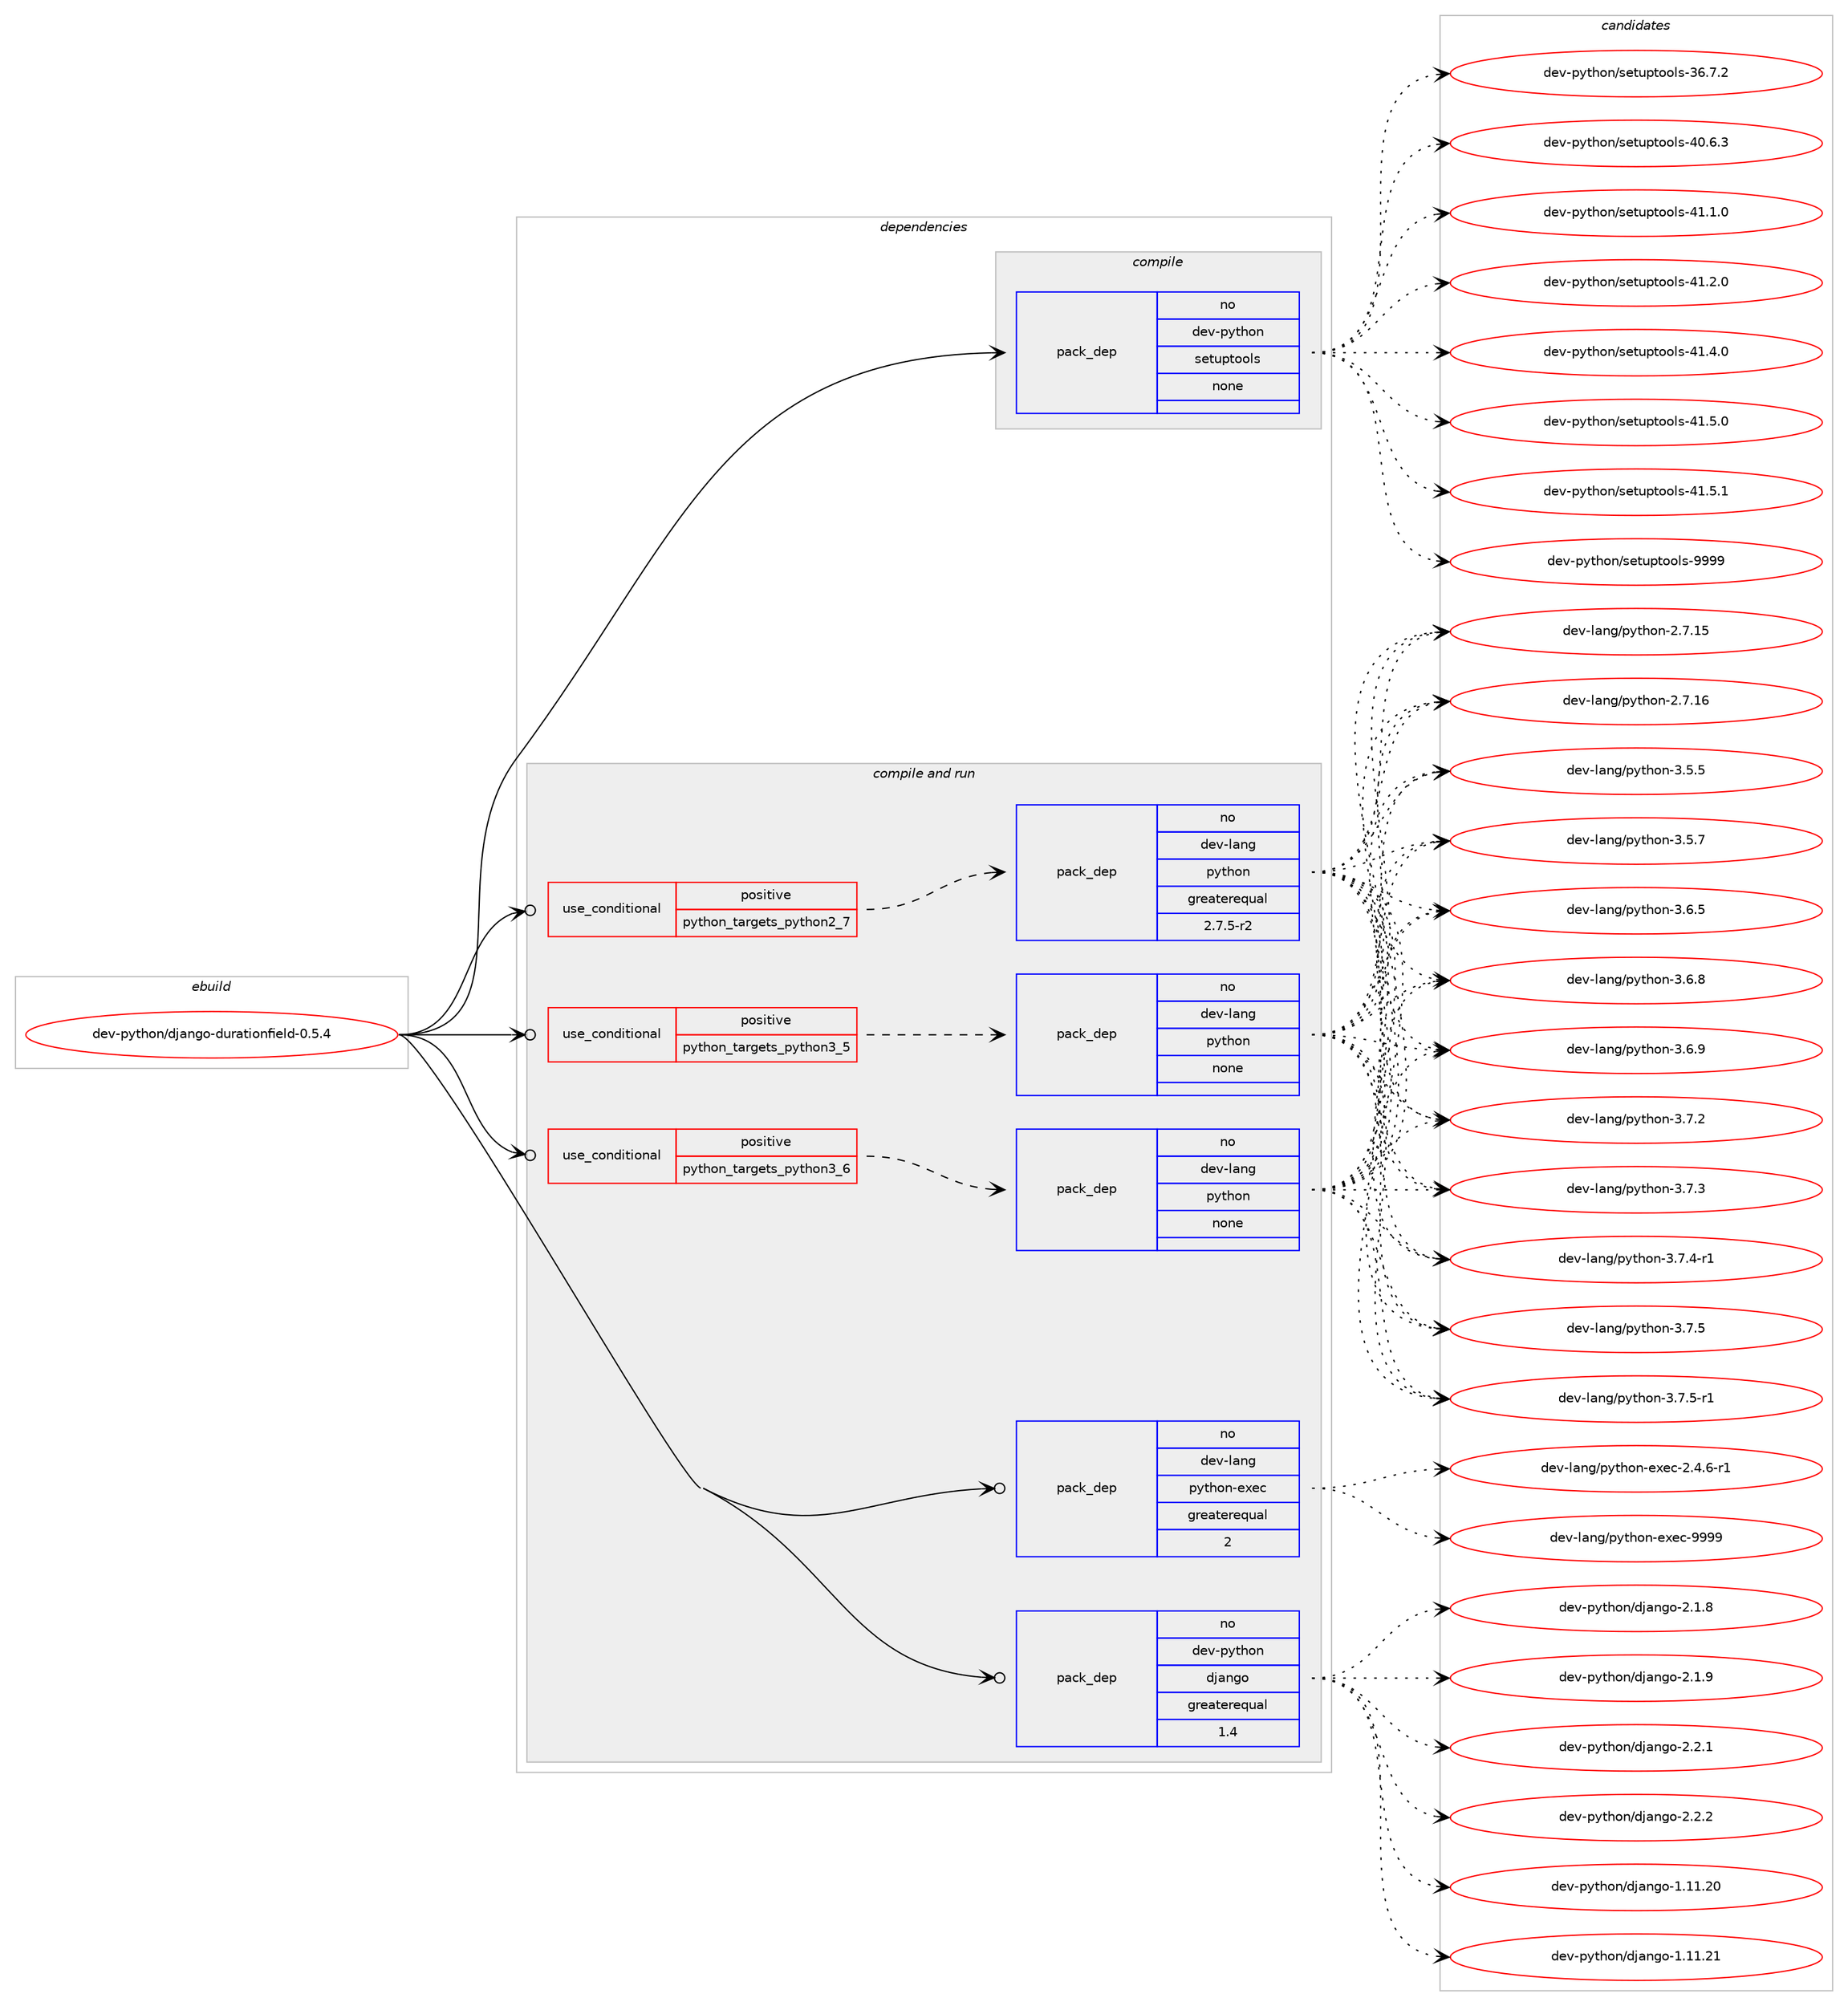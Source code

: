 digraph prolog {

# *************
# Graph options
# *************

newrank=true;
concentrate=true;
compound=true;
graph [rankdir=LR,fontname=Helvetica,fontsize=10,ranksep=1.5];#, ranksep=2.5, nodesep=0.2];
edge  [arrowhead=vee];
node  [fontname=Helvetica,fontsize=10];

# **********
# The ebuild
# **********

subgraph cluster_leftcol {
color=gray;
rank=same;
label=<<i>ebuild</i>>;
id [label="dev-python/django-durationfield-0.5.4", color=red, width=4, href="../dev-python/django-durationfield-0.5.4.svg"];
}

# ****************
# The dependencies
# ****************

subgraph cluster_midcol {
color=gray;
label=<<i>dependencies</i>>;
subgraph cluster_compile {
fillcolor="#eeeeee";
style=filled;
label=<<i>compile</i>>;
subgraph pack451559 {
dependency601885 [label=<<TABLE BORDER="0" CELLBORDER="1" CELLSPACING="0" CELLPADDING="4" WIDTH="220"><TR><TD ROWSPAN="6" CELLPADDING="30">pack_dep</TD></TR><TR><TD WIDTH="110">no</TD></TR><TR><TD>dev-python</TD></TR><TR><TD>setuptools</TD></TR><TR><TD>none</TD></TR><TR><TD></TD></TR></TABLE>>, shape=none, color=blue];
}
id:e -> dependency601885:w [weight=20,style="solid",arrowhead="vee"];
}
subgraph cluster_compileandrun {
fillcolor="#eeeeee";
style=filled;
label=<<i>compile and run</i>>;
subgraph cond138532 {
dependency601886 [label=<<TABLE BORDER="0" CELLBORDER="1" CELLSPACING="0" CELLPADDING="4"><TR><TD ROWSPAN="3" CELLPADDING="10">use_conditional</TD></TR><TR><TD>positive</TD></TR><TR><TD>python_targets_python2_7</TD></TR></TABLE>>, shape=none, color=red];
subgraph pack451560 {
dependency601887 [label=<<TABLE BORDER="0" CELLBORDER="1" CELLSPACING="0" CELLPADDING="4" WIDTH="220"><TR><TD ROWSPAN="6" CELLPADDING="30">pack_dep</TD></TR><TR><TD WIDTH="110">no</TD></TR><TR><TD>dev-lang</TD></TR><TR><TD>python</TD></TR><TR><TD>greaterequal</TD></TR><TR><TD>2.7.5-r2</TD></TR></TABLE>>, shape=none, color=blue];
}
dependency601886:e -> dependency601887:w [weight=20,style="dashed",arrowhead="vee"];
}
id:e -> dependency601886:w [weight=20,style="solid",arrowhead="odotvee"];
subgraph cond138533 {
dependency601888 [label=<<TABLE BORDER="0" CELLBORDER="1" CELLSPACING="0" CELLPADDING="4"><TR><TD ROWSPAN="3" CELLPADDING="10">use_conditional</TD></TR><TR><TD>positive</TD></TR><TR><TD>python_targets_python3_5</TD></TR></TABLE>>, shape=none, color=red];
subgraph pack451561 {
dependency601889 [label=<<TABLE BORDER="0" CELLBORDER="1" CELLSPACING="0" CELLPADDING="4" WIDTH="220"><TR><TD ROWSPAN="6" CELLPADDING="30">pack_dep</TD></TR><TR><TD WIDTH="110">no</TD></TR><TR><TD>dev-lang</TD></TR><TR><TD>python</TD></TR><TR><TD>none</TD></TR><TR><TD></TD></TR></TABLE>>, shape=none, color=blue];
}
dependency601888:e -> dependency601889:w [weight=20,style="dashed",arrowhead="vee"];
}
id:e -> dependency601888:w [weight=20,style="solid",arrowhead="odotvee"];
subgraph cond138534 {
dependency601890 [label=<<TABLE BORDER="0" CELLBORDER="1" CELLSPACING="0" CELLPADDING="4"><TR><TD ROWSPAN="3" CELLPADDING="10">use_conditional</TD></TR><TR><TD>positive</TD></TR><TR><TD>python_targets_python3_6</TD></TR></TABLE>>, shape=none, color=red];
subgraph pack451562 {
dependency601891 [label=<<TABLE BORDER="0" CELLBORDER="1" CELLSPACING="0" CELLPADDING="4" WIDTH="220"><TR><TD ROWSPAN="6" CELLPADDING="30">pack_dep</TD></TR><TR><TD WIDTH="110">no</TD></TR><TR><TD>dev-lang</TD></TR><TR><TD>python</TD></TR><TR><TD>none</TD></TR><TR><TD></TD></TR></TABLE>>, shape=none, color=blue];
}
dependency601890:e -> dependency601891:w [weight=20,style="dashed",arrowhead="vee"];
}
id:e -> dependency601890:w [weight=20,style="solid",arrowhead="odotvee"];
subgraph pack451563 {
dependency601892 [label=<<TABLE BORDER="0" CELLBORDER="1" CELLSPACING="0" CELLPADDING="4" WIDTH="220"><TR><TD ROWSPAN="6" CELLPADDING="30">pack_dep</TD></TR><TR><TD WIDTH="110">no</TD></TR><TR><TD>dev-lang</TD></TR><TR><TD>python-exec</TD></TR><TR><TD>greaterequal</TD></TR><TR><TD>2</TD></TR></TABLE>>, shape=none, color=blue];
}
id:e -> dependency601892:w [weight=20,style="solid",arrowhead="odotvee"];
subgraph pack451564 {
dependency601893 [label=<<TABLE BORDER="0" CELLBORDER="1" CELLSPACING="0" CELLPADDING="4" WIDTH="220"><TR><TD ROWSPAN="6" CELLPADDING="30">pack_dep</TD></TR><TR><TD WIDTH="110">no</TD></TR><TR><TD>dev-python</TD></TR><TR><TD>django</TD></TR><TR><TD>greaterequal</TD></TR><TR><TD>1.4</TD></TR></TABLE>>, shape=none, color=blue];
}
id:e -> dependency601893:w [weight=20,style="solid",arrowhead="odotvee"];
}
subgraph cluster_run {
fillcolor="#eeeeee";
style=filled;
label=<<i>run</i>>;
}
}

# **************
# The candidates
# **************

subgraph cluster_choices {
rank=same;
color=gray;
label=<<i>candidates</i>>;

subgraph choice451559 {
color=black;
nodesep=1;
choice100101118451121211161041111104711510111611711211611111110811545515446554650 [label="dev-python/setuptools-36.7.2", color=red, width=4,href="../dev-python/setuptools-36.7.2.svg"];
choice100101118451121211161041111104711510111611711211611111110811545524846544651 [label="dev-python/setuptools-40.6.3", color=red, width=4,href="../dev-python/setuptools-40.6.3.svg"];
choice100101118451121211161041111104711510111611711211611111110811545524946494648 [label="dev-python/setuptools-41.1.0", color=red, width=4,href="../dev-python/setuptools-41.1.0.svg"];
choice100101118451121211161041111104711510111611711211611111110811545524946504648 [label="dev-python/setuptools-41.2.0", color=red, width=4,href="../dev-python/setuptools-41.2.0.svg"];
choice100101118451121211161041111104711510111611711211611111110811545524946524648 [label="dev-python/setuptools-41.4.0", color=red, width=4,href="../dev-python/setuptools-41.4.0.svg"];
choice100101118451121211161041111104711510111611711211611111110811545524946534648 [label="dev-python/setuptools-41.5.0", color=red, width=4,href="../dev-python/setuptools-41.5.0.svg"];
choice100101118451121211161041111104711510111611711211611111110811545524946534649 [label="dev-python/setuptools-41.5.1", color=red, width=4,href="../dev-python/setuptools-41.5.1.svg"];
choice10010111845112121116104111110471151011161171121161111111081154557575757 [label="dev-python/setuptools-9999", color=red, width=4,href="../dev-python/setuptools-9999.svg"];
dependency601885:e -> choice100101118451121211161041111104711510111611711211611111110811545515446554650:w [style=dotted,weight="100"];
dependency601885:e -> choice100101118451121211161041111104711510111611711211611111110811545524846544651:w [style=dotted,weight="100"];
dependency601885:e -> choice100101118451121211161041111104711510111611711211611111110811545524946494648:w [style=dotted,weight="100"];
dependency601885:e -> choice100101118451121211161041111104711510111611711211611111110811545524946504648:w [style=dotted,weight="100"];
dependency601885:e -> choice100101118451121211161041111104711510111611711211611111110811545524946524648:w [style=dotted,weight="100"];
dependency601885:e -> choice100101118451121211161041111104711510111611711211611111110811545524946534648:w [style=dotted,weight="100"];
dependency601885:e -> choice100101118451121211161041111104711510111611711211611111110811545524946534649:w [style=dotted,weight="100"];
dependency601885:e -> choice10010111845112121116104111110471151011161171121161111111081154557575757:w [style=dotted,weight="100"];
}
subgraph choice451560 {
color=black;
nodesep=1;
choice10010111845108971101034711212111610411111045504655464953 [label="dev-lang/python-2.7.15", color=red, width=4,href="../dev-lang/python-2.7.15.svg"];
choice10010111845108971101034711212111610411111045504655464954 [label="dev-lang/python-2.7.16", color=red, width=4,href="../dev-lang/python-2.7.16.svg"];
choice100101118451089711010347112121116104111110455146534653 [label="dev-lang/python-3.5.5", color=red, width=4,href="../dev-lang/python-3.5.5.svg"];
choice100101118451089711010347112121116104111110455146534655 [label="dev-lang/python-3.5.7", color=red, width=4,href="../dev-lang/python-3.5.7.svg"];
choice100101118451089711010347112121116104111110455146544653 [label="dev-lang/python-3.6.5", color=red, width=4,href="../dev-lang/python-3.6.5.svg"];
choice100101118451089711010347112121116104111110455146544656 [label="dev-lang/python-3.6.8", color=red, width=4,href="../dev-lang/python-3.6.8.svg"];
choice100101118451089711010347112121116104111110455146544657 [label="dev-lang/python-3.6.9", color=red, width=4,href="../dev-lang/python-3.6.9.svg"];
choice100101118451089711010347112121116104111110455146554650 [label="dev-lang/python-3.7.2", color=red, width=4,href="../dev-lang/python-3.7.2.svg"];
choice100101118451089711010347112121116104111110455146554651 [label="dev-lang/python-3.7.3", color=red, width=4,href="../dev-lang/python-3.7.3.svg"];
choice1001011184510897110103471121211161041111104551465546524511449 [label="dev-lang/python-3.7.4-r1", color=red, width=4,href="../dev-lang/python-3.7.4-r1.svg"];
choice100101118451089711010347112121116104111110455146554653 [label="dev-lang/python-3.7.5", color=red, width=4,href="../dev-lang/python-3.7.5.svg"];
choice1001011184510897110103471121211161041111104551465546534511449 [label="dev-lang/python-3.7.5-r1", color=red, width=4,href="../dev-lang/python-3.7.5-r1.svg"];
dependency601887:e -> choice10010111845108971101034711212111610411111045504655464953:w [style=dotted,weight="100"];
dependency601887:e -> choice10010111845108971101034711212111610411111045504655464954:w [style=dotted,weight="100"];
dependency601887:e -> choice100101118451089711010347112121116104111110455146534653:w [style=dotted,weight="100"];
dependency601887:e -> choice100101118451089711010347112121116104111110455146534655:w [style=dotted,weight="100"];
dependency601887:e -> choice100101118451089711010347112121116104111110455146544653:w [style=dotted,weight="100"];
dependency601887:e -> choice100101118451089711010347112121116104111110455146544656:w [style=dotted,weight="100"];
dependency601887:e -> choice100101118451089711010347112121116104111110455146544657:w [style=dotted,weight="100"];
dependency601887:e -> choice100101118451089711010347112121116104111110455146554650:w [style=dotted,weight="100"];
dependency601887:e -> choice100101118451089711010347112121116104111110455146554651:w [style=dotted,weight="100"];
dependency601887:e -> choice1001011184510897110103471121211161041111104551465546524511449:w [style=dotted,weight="100"];
dependency601887:e -> choice100101118451089711010347112121116104111110455146554653:w [style=dotted,weight="100"];
dependency601887:e -> choice1001011184510897110103471121211161041111104551465546534511449:w [style=dotted,weight="100"];
}
subgraph choice451561 {
color=black;
nodesep=1;
choice10010111845108971101034711212111610411111045504655464953 [label="dev-lang/python-2.7.15", color=red, width=4,href="../dev-lang/python-2.7.15.svg"];
choice10010111845108971101034711212111610411111045504655464954 [label="dev-lang/python-2.7.16", color=red, width=4,href="../dev-lang/python-2.7.16.svg"];
choice100101118451089711010347112121116104111110455146534653 [label="dev-lang/python-3.5.5", color=red, width=4,href="../dev-lang/python-3.5.5.svg"];
choice100101118451089711010347112121116104111110455146534655 [label="dev-lang/python-3.5.7", color=red, width=4,href="../dev-lang/python-3.5.7.svg"];
choice100101118451089711010347112121116104111110455146544653 [label="dev-lang/python-3.6.5", color=red, width=4,href="../dev-lang/python-3.6.5.svg"];
choice100101118451089711010347112121116104111110455146544656 [label="dev-lang/python-3.6.8", color=red, width=4,href="../dev-lang/python-3.6.8.svg"];
choice100101118451089711010347112121116104111110455146544657 [label="dev-lang/python-3.6.9", color=red, width=4,href="../dev-lang/python-3.6.9.svg"];
choice100101118451089711010347112121116104111110455146554650 [label="dev-lang/python-3.7.2", color=red, width=4,href="../dev-lang/python-3.7.2.svg"];
choice100101118451089711010347112121116104111110455146554651 [label="dev-lang/python-3.7.3", color=red, width=4,href="../dev-lang/python-3.7.3.svg"];
choice1001011184510897110103471121211161041111104551465546524511449 [label="dev-lang/python-3.7.4-r1", color=red, width=4,href="../dev-lang/python-3.7.4-r1.svg"];
choice100101118451089711010347112121116104111110455146554653 [label="dev-lang/python-3.7.5", color=red, width=4,href="../dev-lang/python-3.7.5.svg"];
choice1001011184510897110103471121211161041111104551465546534511449 [label="dev-lang/python-3.7.5-r1", color=red, width=4,href="../dev-lang/python-3.7.5-r1.svg"];
dependency601889:e -> choice10010111845108971101034711212111610411111045504655464953:w [style=dotted,weight="100"];
dependency601889:e -> choice10010111845108971101034711212111610411111045504655464954:w [style=dotted,weight="100"];
dependency601889:e -> choice100101118451089711010347112121116104111110455146534653:w [style=dotted,weight="100"];
dependency601889:e -> choice100101118451089711010347112121116104111110455146534655:w [style=dotted,weight="100"];
dependency601889:e -> choice100101118451089711010347112121116104111110455146544653:w [style=dotted,weight="100"];
dependency601889:e -> choice100101118451089711010347112121116104111110455146544656:w [style=dotted,weight="100"];
dependency601889:e -> choice100101118451089711010347112121116104111110455146544657:w [style=dotted,weight="100"];
dependency601889:e -> choice100101118451089711010347112121116104111110455146554650:w [style=dotted,weight="100"];
dependency601889:e -> choice100101118451089711010347112121116104111110455146554651:w [style=dotted,weight="100"];
dependency601889:e -> choice1001011184510897110103471121211161041111104551465546524511449:w [style=dotted,weight="100"];
dependency601889:e -> choice100101118451089711010347112121116104111110455146554653:w [style=dotted,weight="100"];
dependency601889:e -> choice1001011184510897110103471121211161041111104551465546534511449:w [style=dotted,weight="100"];
}
subgraph choice451562 {
color=black;
nodesep=1;
choice10010111845108971101034711212111610411111045504655464953 [label="dev-lang/python-2.7.15", color=red, width=4,href="../dev-lang/python-2.7.15.svg"];
choice10010111845108971101034711212111610411111045504655464954 [label="dev-lang/python-2.7.16", color=red, width=4,href="../dev-lang/python-2.7.16.svg"];
choice100101118451089711010347112121116104111110455146534653 [label="dev-lang/python-3.5.5", color=red, width=4,href="../dev-lang/python-3.5.5.svg"];
choice100101118451089711010347112121116104111110455146534655 [label="dev-lang/python-3.5.7", color=red, width=4,href="../dev-lang/python-3.5.7.svg"];
choice100101118451089711010347112121116104111110455146544653 [label="dev-lang/python-3.6.5", color=red, width=4,href="../dev-lang/python-3.6.5.svg"];
choice100101118451089711010347112121116104111110455146544656 [label="dev-lang/python-3.6.8", color=red, width=4,href="../dev-lang/python-3.6.8.svg"];
choice100101118451089711010347112121116104111110455146544657 [label="dev-lang/python-3.6.9", color=red, width=4,href="../dev-lang/python-3.6.9.svg"];
choice100101118451089711010347112121116104111110455146554650 [label="dev-lang/python-3.7.2", color=red, width=4,href="../dev-lang/python-3.7.2.svg"];
choice100101118451089711010347112121116104111110455146554651 [label="dev-lang/python-3.7.3", color=red, width=4,href="../dev-lang/python-3.7.3.svg"];
choice1001011184510897110103471121211161041111104551465546524511449 [label="dev-lang/python-3.7.4-r1", color=red, width=4,href="../dev-lang/python-3.7.4-r1.svg"];
choice100101118451089711010347112121116104111110455146554653 [label="dev-lang/python-3.7.5", color=red, width=4,href="../dev-lang/python-3.7.5.svg"];
choice1001011184510897110103471121211161041111104551465546534511449 [label="dev-lang/python-3.7.5-r1", color=red, width=4,href="../dev-lang/python-3.7.5-r1.svg"];
dependency601891:e -> choice10010111845108971101034711212111610411111045504655464953:w [style=dotted,weight="100"];
dependency601891:e -> choice10010111845108971101034711212111610411111045504655464954:w [style=dotted,weight="100"];
dependency601891:e -> choice100101118451089711010347112121116104111110455146534653:w [style=dotted,weight="100"];
dependency601891:e -> choice100101118451089711010347112121116104111110455146534655:w [style=dotted,weight="100"];
dependency601891:e -> choice100101118451089711010347112121116104111110455146544653:w [style=dotted,weight="100"];
dependency601891:e -> choice100101118451089711010347112121116104111110455146544656:w [style=dotted,weight="100"];
dependency601891:e -> choice100101118451089711010347112121116104111110455146544657:w [style=dotted,weight="100"];
dependency601891:e -> choice100101118451089711010347112121116104111110455146554650:w [style=dotted,weight="100"];
dependency601891:e -> choice100101118451089711010347112121116104111110455146554651:w [style=dotted,weight="100"];
dependency601891:e -> choice1001011184510897110103471121211161041111104551465546524511449:w [style=dotted,weight="100"];
dependency601891:e -> choice100101118451089711010347112121116104111110455146554653:w [style=dotted,weight="100"];
dependency601891:e -> choice1001011184510897110103471121211161041111104551465546534511449:w [style=dotted,weight="100"];
}
subgraph choice451563 {
color=black;
nodesep=1;
choice10010111845108971101034711212111610411111045101120101994550465246544511449 [label="dev-lang/python-exec-2.4.6-r1", color=red, width=4,href="../dev-lang/python-exec-2.4.6-r1.svg"];
choice10010111845108971101034711212111610411111045101120101994557575757 [label="dev-lang/python-exec-9999", color=red, width=4,href="../dev-lang/python-exec-9999.svg"];
dependency601892:e -> choice10010111845108971101034711212111610411111045101120101994550465246544511449:w [style=dotted,weight="100"];
dependency601892:e -> choice10010111845108971101034711212111610411111045101120101994557575757:w [style=dotted,weight="100"];
}
subgraph choice451564 {
color=black;
nodesep=1;
choice1001011184511212111610411111047100106971101031114549464949465048 [label="dev-python/django-1.11.20", color=red, width=4,href="../dev-python/django-1.11.20.svg"];
choice1001011184511212111610411111047100106971101031114549464949465049 [label="dev-python/django-1.11.21", color=red, width=4,href="../dev-python/django-1.11.21.svg"];
choice100101118451121211161041111104710010697110103111455046494656 [label="dev-python/django-2.1.8", color=red, width=4,href="../dev-python/django-2.1.8.svg"];
choice100101118451121211161041111104710010697110103111455046494657 [label="dev-python/django-2.1.9", color=red, width=4,href="../dev-python/django-2.1.9.svg"];
choice100101118451121211161041111104710010697110103111455046504649 [label="dev-python/django-2.2.1", color=red, width=4,href="../dev-python/django-2.2.1.svg"];
choice100101118451121211161041111104710010697110103111455046504650 [label="dev-python/django-2.2.2", color=red, width=4,href="../dev-python/django-2.2.2.svg"];
dependency601893:e -> choice1001011184511212111610411111047100106971101031114549464949465048:w [style=dotted,weight="100"];
dependency601893:e -> choice1001011184511212111610411111047100106971101031114549464949465049:w [style=dotted,weight="100"];
dependency601893:e -> choice100101118451121211161041111104710010697110103111455046494656:w [style=dotted,weight="100"];
dependency601893:e -> choice100101118451121211161041111104710010697110103111455046494657:w [style=dotted,weight="100"];
dependency601893:e -> choice100101118451121211161041111104710010697110103111455046504649:w [style=dotted,weight="100"];
dependency601893:e -> choice100101118451121211161041111104710010697110103111455046504650:w [style=dotted,weight="100"];
}
}

}
